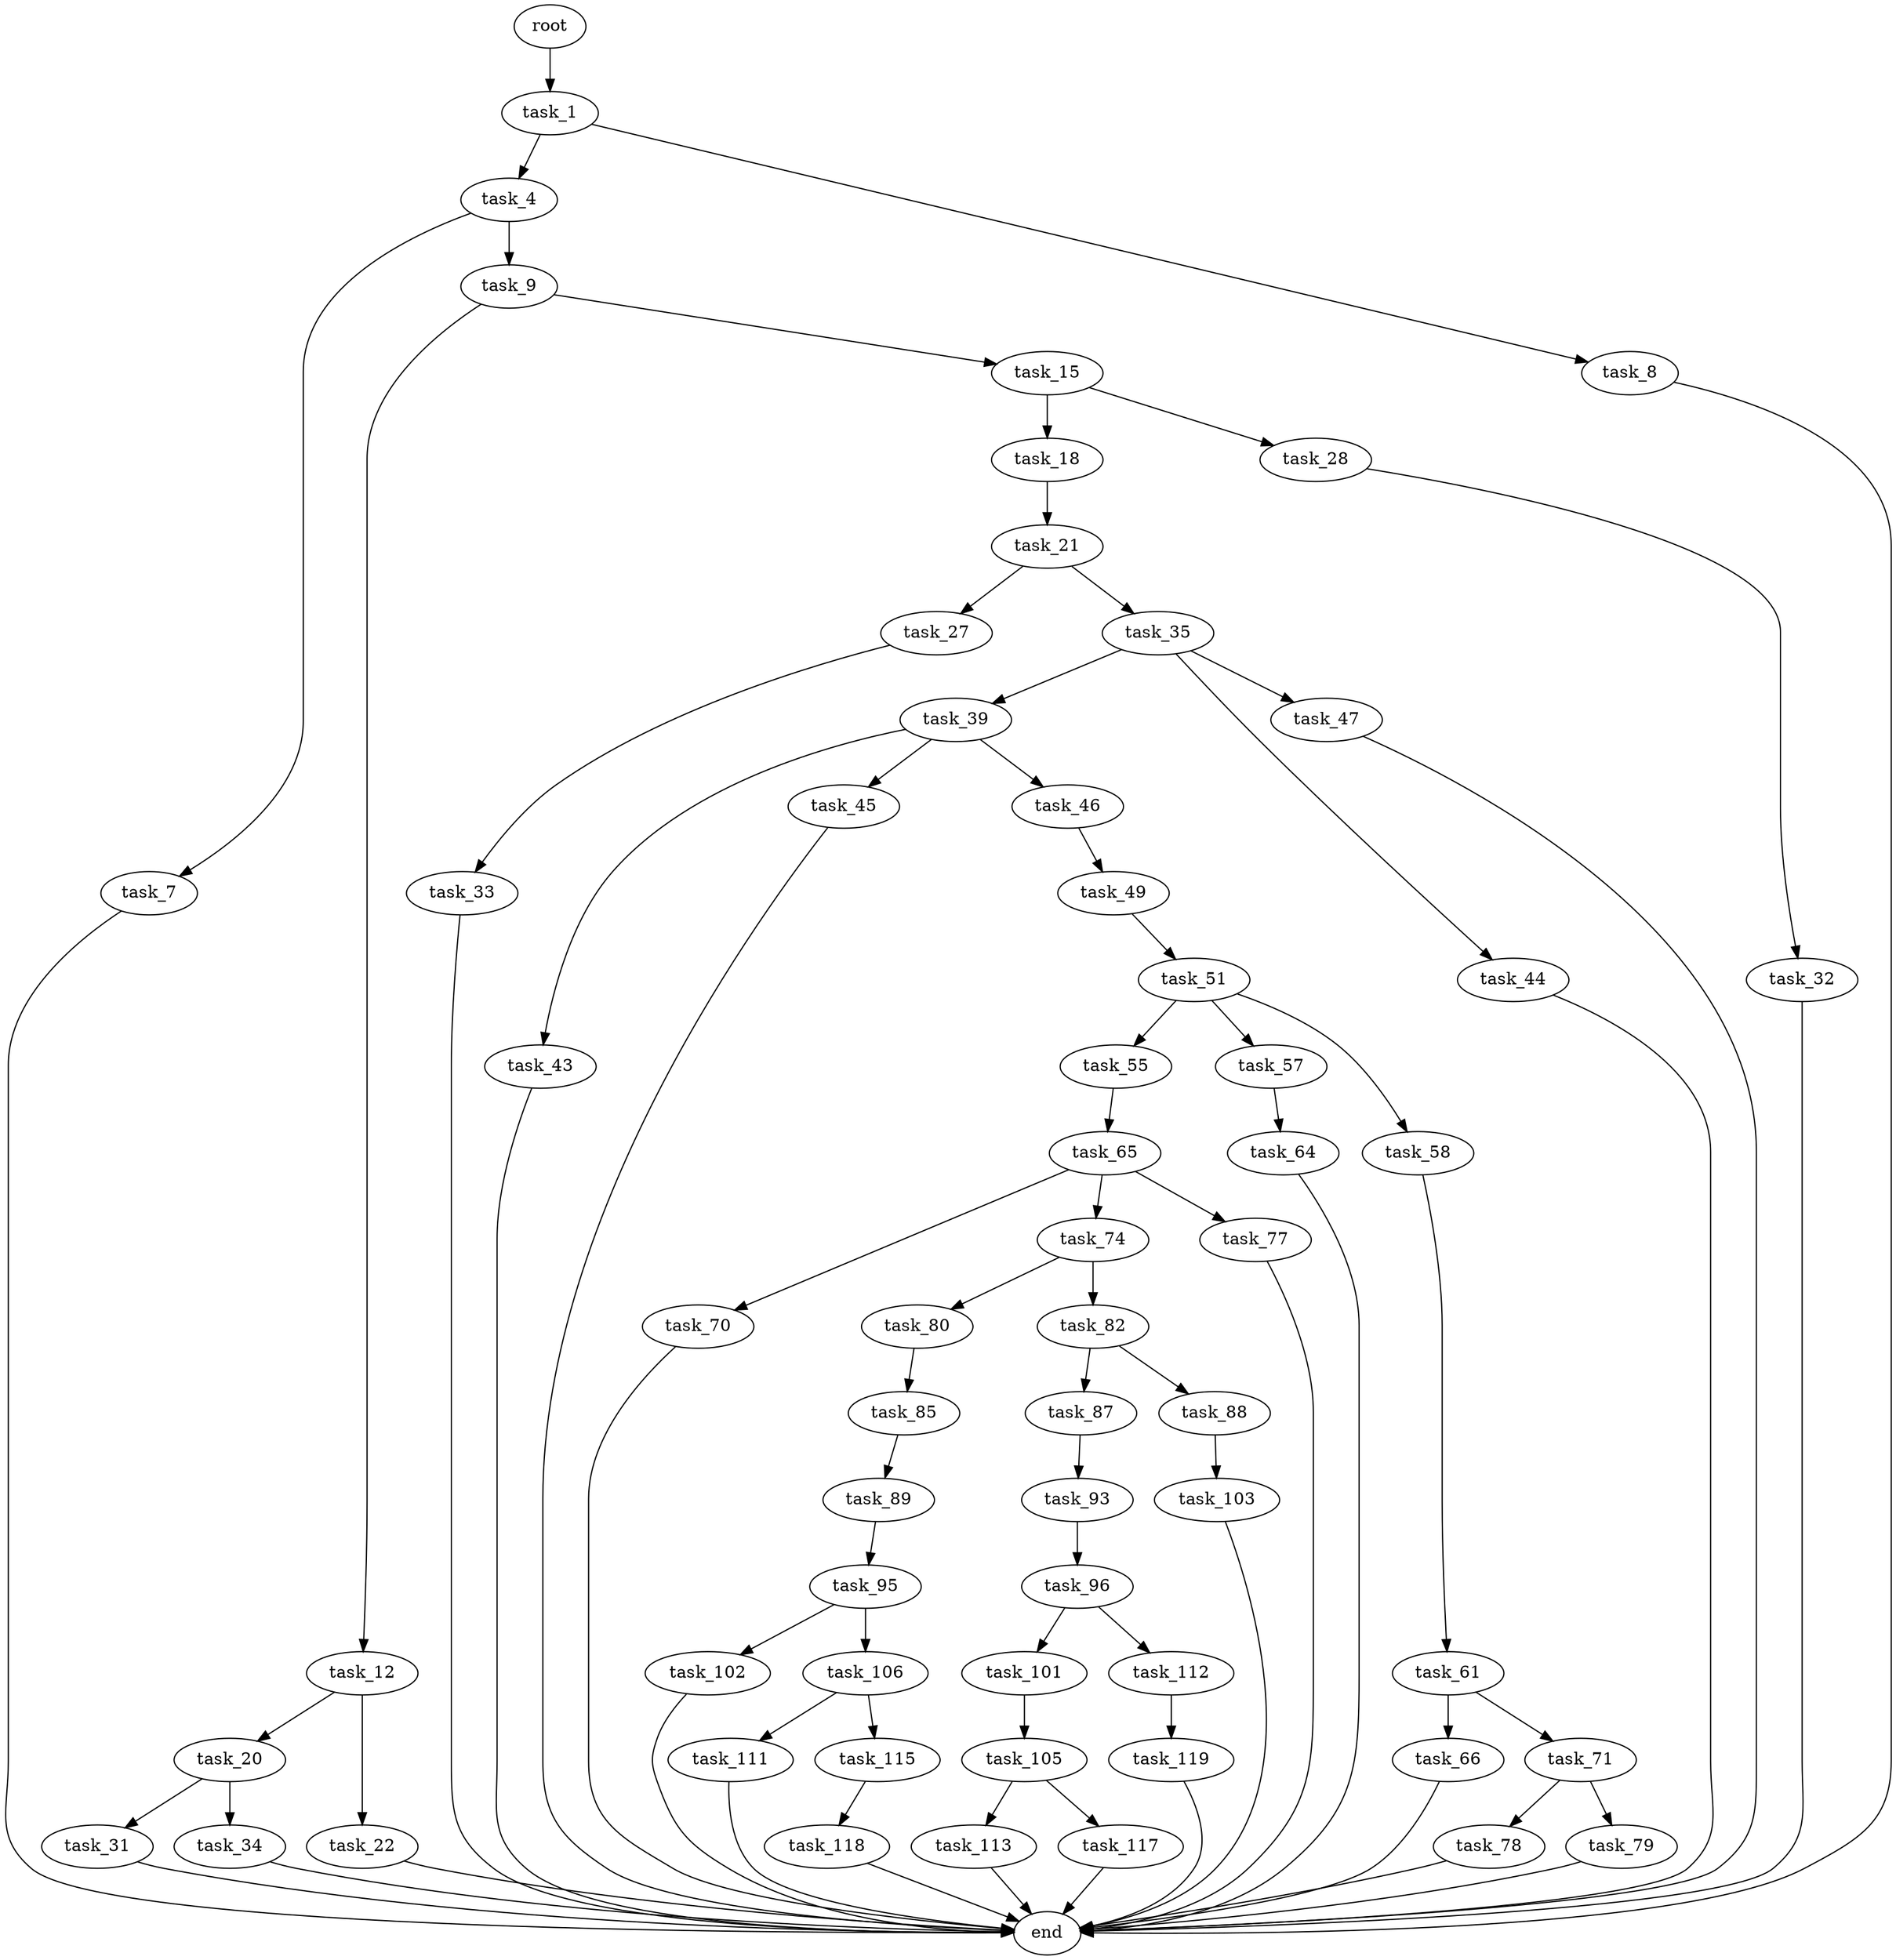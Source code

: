 digraph G {
  root [size="0.000000"];
  task_1 [size="162620843024.000000"];
  task_4 [size="1356366768152.000000"];
  task_7 [size="48212513772.000000"];
  task_8 [size="158296534665.000000"];
  task_9 [size="655776495603.000000"];
  task_12 [size="1968712399.000000"];
  task_15 [size="9678823371.000000"];
  task_18 [size="19596017052.000000"];
  task_20 [size="134217728000.000000"];
  task_21 [size="241623692354.000000"];
  task_22 [size="134217728000.000000"];
  task_27 [size="37648187902.000000"];
  task_28 [size="7898495641.000000"];
  task_31 [size="68719476736.000000"];
  task_32 [size="31458779339.000000"];
  task_33 [size="782757789696.000000"];
  task_34 [size="641333519815.000000"];
  task_35 [size="1684716670.000000"];
  task_39 [size="28991029248.000000"];
  task_43 [size="126051305627.000000"];
  task_44 [size="25233684011.000000"];
  task_45 [size="68719476736.000000"];
  task_46 [size="53257567326.000000"];
  task_47 [size="252359580461.000000"];
  task_49 [size="28991029248.000000"];
  task_51 [size="129190739063.000000"];
  task_55 [size="22933472864.000000"];
  task_57 [size="33937441262.000000"];
  task_58 [size="43673160567.000000"];
  task_61 [size="782757789696.000000"];
  task_64 [size="782757789696.000000"];
  task_65 [size="552308284084.000000"];
  task_66 [size="55055049887.000000"];
  task_70 [size="782757789696.000000"];
  task_71 [size="1826983908.000000"];
  task_74 [size="317703815080.000000"];
  task_77 [size="782757789696.000000"];
  task_78 [size="364280363446.000000"];
  task_79 [size="14895862727.000000"];
  task_80 [size="477914505256.000000"];
  task_82 [size="891382334128.000000"];
  task_85 [size="1751155653.000000"];
  task_87 [size="1470426791.000000"];
  task_88 [size="28991029248.000000"];
  task_89 [size="183993993029.000000"];
  task_93 [size="39020390305.000000"];
  task_95 [size="1065460205.000000"];
  task_96 [size="507559817933.000000"];
  task_101 [size="293310564417.000000"];
  task_102 [size="35649755289.000000"];
  task_103 [size="1489280417.000000"];
  task_105 [size="188810407631.000000"];
  task_106 [size="18155083773.000000"];
  task_111 [size="10388225498.000000"];
  task_112 [size="25158271163.000000"];
  task_113 [size="728719721481.000000"];
  task_115 [size="485609655812.000000"];
  task_117 [size="11054060669.000000"];
  task_118 [size="341502173233.000000"];
  task_119 [size="1271186329999.000000"];
  end [size="0.000000"];

  root -> task_1 [size="1.000000"];
  task_1 -> task_4 [size="536870912.000000"];
  task_1 -> task_8 [size="536870912.000000"];
  task_4 -> task_7 [size="838860800.000000"];
  task_4 -> task_9 [size="838860800.000000"];
  task_7 -> end [size="1.000000"];
  task_8 -> end [size="1.000000"];
  task_9 -> task_12 [size="536870912.000000"];
  task_9 -> task_15 [size="536870912.000000"];
  task_12 -> task_20 [size="33554432.000000"];
  task_12 -> task_22 [size="33554432.000000"];
  task_15 -> task_18 [size="301989888.000000"];
  task_15 -> task_28 [size="301989888.000000"];
  task_18 -> task_21 [size="536870912.000000"];
  task_20 -> task_31 [size="209715200.000000"];
  task_20 -> task_34 [size="209715200.000000"];
  task_21 -> task_27 [size="536870912.000000"];
  task_21 -> task_35 [size="536870912.000000"];
  task_22 -> end [size="1.000000"];
  task_27 -> task_33 [size="33554432.000000"];
  task_28 -> task_32 [size="209715200.000000"];
  task_31 -> end [size="1.000000"];
  task_32 -> end [size="1.000000"];
  task_33 -> end [size="1.000000"];
  task_34 -> end [size="1.000000"];
  task_35 -> task_39 [size="134217728.000000"];
  task_35 -> task_44 [size="134217728.000000"];
  task_35 -> task_47 [size="134217728.000000"];
  task_39 -> task_43 [size="75497472.000000"];
  task_39 -> task_45 [size="75497472.000000"];
  task_39 -> task_46 [size="75497472.000000"];
  task_43 -> end [size="1.000000"];
  task_44 -> end [size="1.000000"];
  task_45 -> end [size="1.000000"];
  task_46 -> task_49 [size="838860800.000000"];
  task_47 -> end [size="1.000000"];
  task_49 -> task_51 [size="75497472.000000"];
  task_51 -> task_55 [size="209715200.000000"];
  task_51 -> task_57 [size="209715200.000000"];
  task_51 -> task_58 [size="209715200.000000"];
  task_55 -> task_65 [size="536870912.000000"];
  task_57 -> task_64 [size="679477248.000000"];
  task_58 -> task_61 [size="75497472.000000"];
  task_61 -> task_66 [size="679477248.000000"];
  task_61 -> task_71 [size="679477248.000000"];
  task_64 -> end [size="1.000000"];
  task_65 -> task_70 [size="536870912.000000"];
  task_65 -> task_74 [size="536870912.000000"];
  task_65 -> task_77 [size="536870912.000000"];
  task_66 -> end [size="1.000000"];
  task_70 -> end [size="1.000000"];
  task_71 -> task_78 [size="75497472.000000"];
  task_71 -> task_79 [size="75497472.000000"];
  task_74 -> task_80 [size="411041792.000000"];
  task_74 -> task_82 [size="411041792.000000"];
  task_77 -> end [size="1.000000"];
  task_78 -> end [size="1.000000"];
  task_79 -> end [size="1.000000"];
  task_80 -> task_85 [size="411041792.000000"];
  task_82 -> task_87 [size="679477248.000000"];
  task_82 -> task_88 [size="679477248.000000"];
  task_85 -> task_89 [size="75497472.000000"];
  task_87 -> task_93 [size="75497472.000000"];
  task_88 -> task_103 [size="75497472.000000"];
  task_89 -> task_95 [size="209715200.000000"];
  task_93 -> task_96 [size="838860800.000000"];
  task_95 -> task_102 [size="33554432.000000"];
  task_95 -> task_106 [size="33554432.000000"];
  task_96 -> task_101 [size="411041792.000000"];
  task_96 -> task_112 [size="411041792.000000"];
  task_101 -> task_105 [size="301989888.000000"];
  task_102 -> end [size="1.000000"];
  task_103 -> end [size="1.000000"];
  task_105 -> task_113 [size="134217728.000000"];
  task_105 -> task_117 [size="134217728.000000"];
  task_106 -> task_111 [size="679477248.000000"];
  task_106 -> task_115 [size="679477248.000000"];
  task_111 -> end [size="1.000000"];
  task_112 -> task_119 [size="411041792.000000"];
  task_113 -> end [size="1.000000"];
  task_115 -> task_118 [size="301989888.000000"];
  task_117 -> end [size="1.000000"];
  task_118 -> end [size="1.000000"];
  task_119 -> end [size="1.000000"];
}
